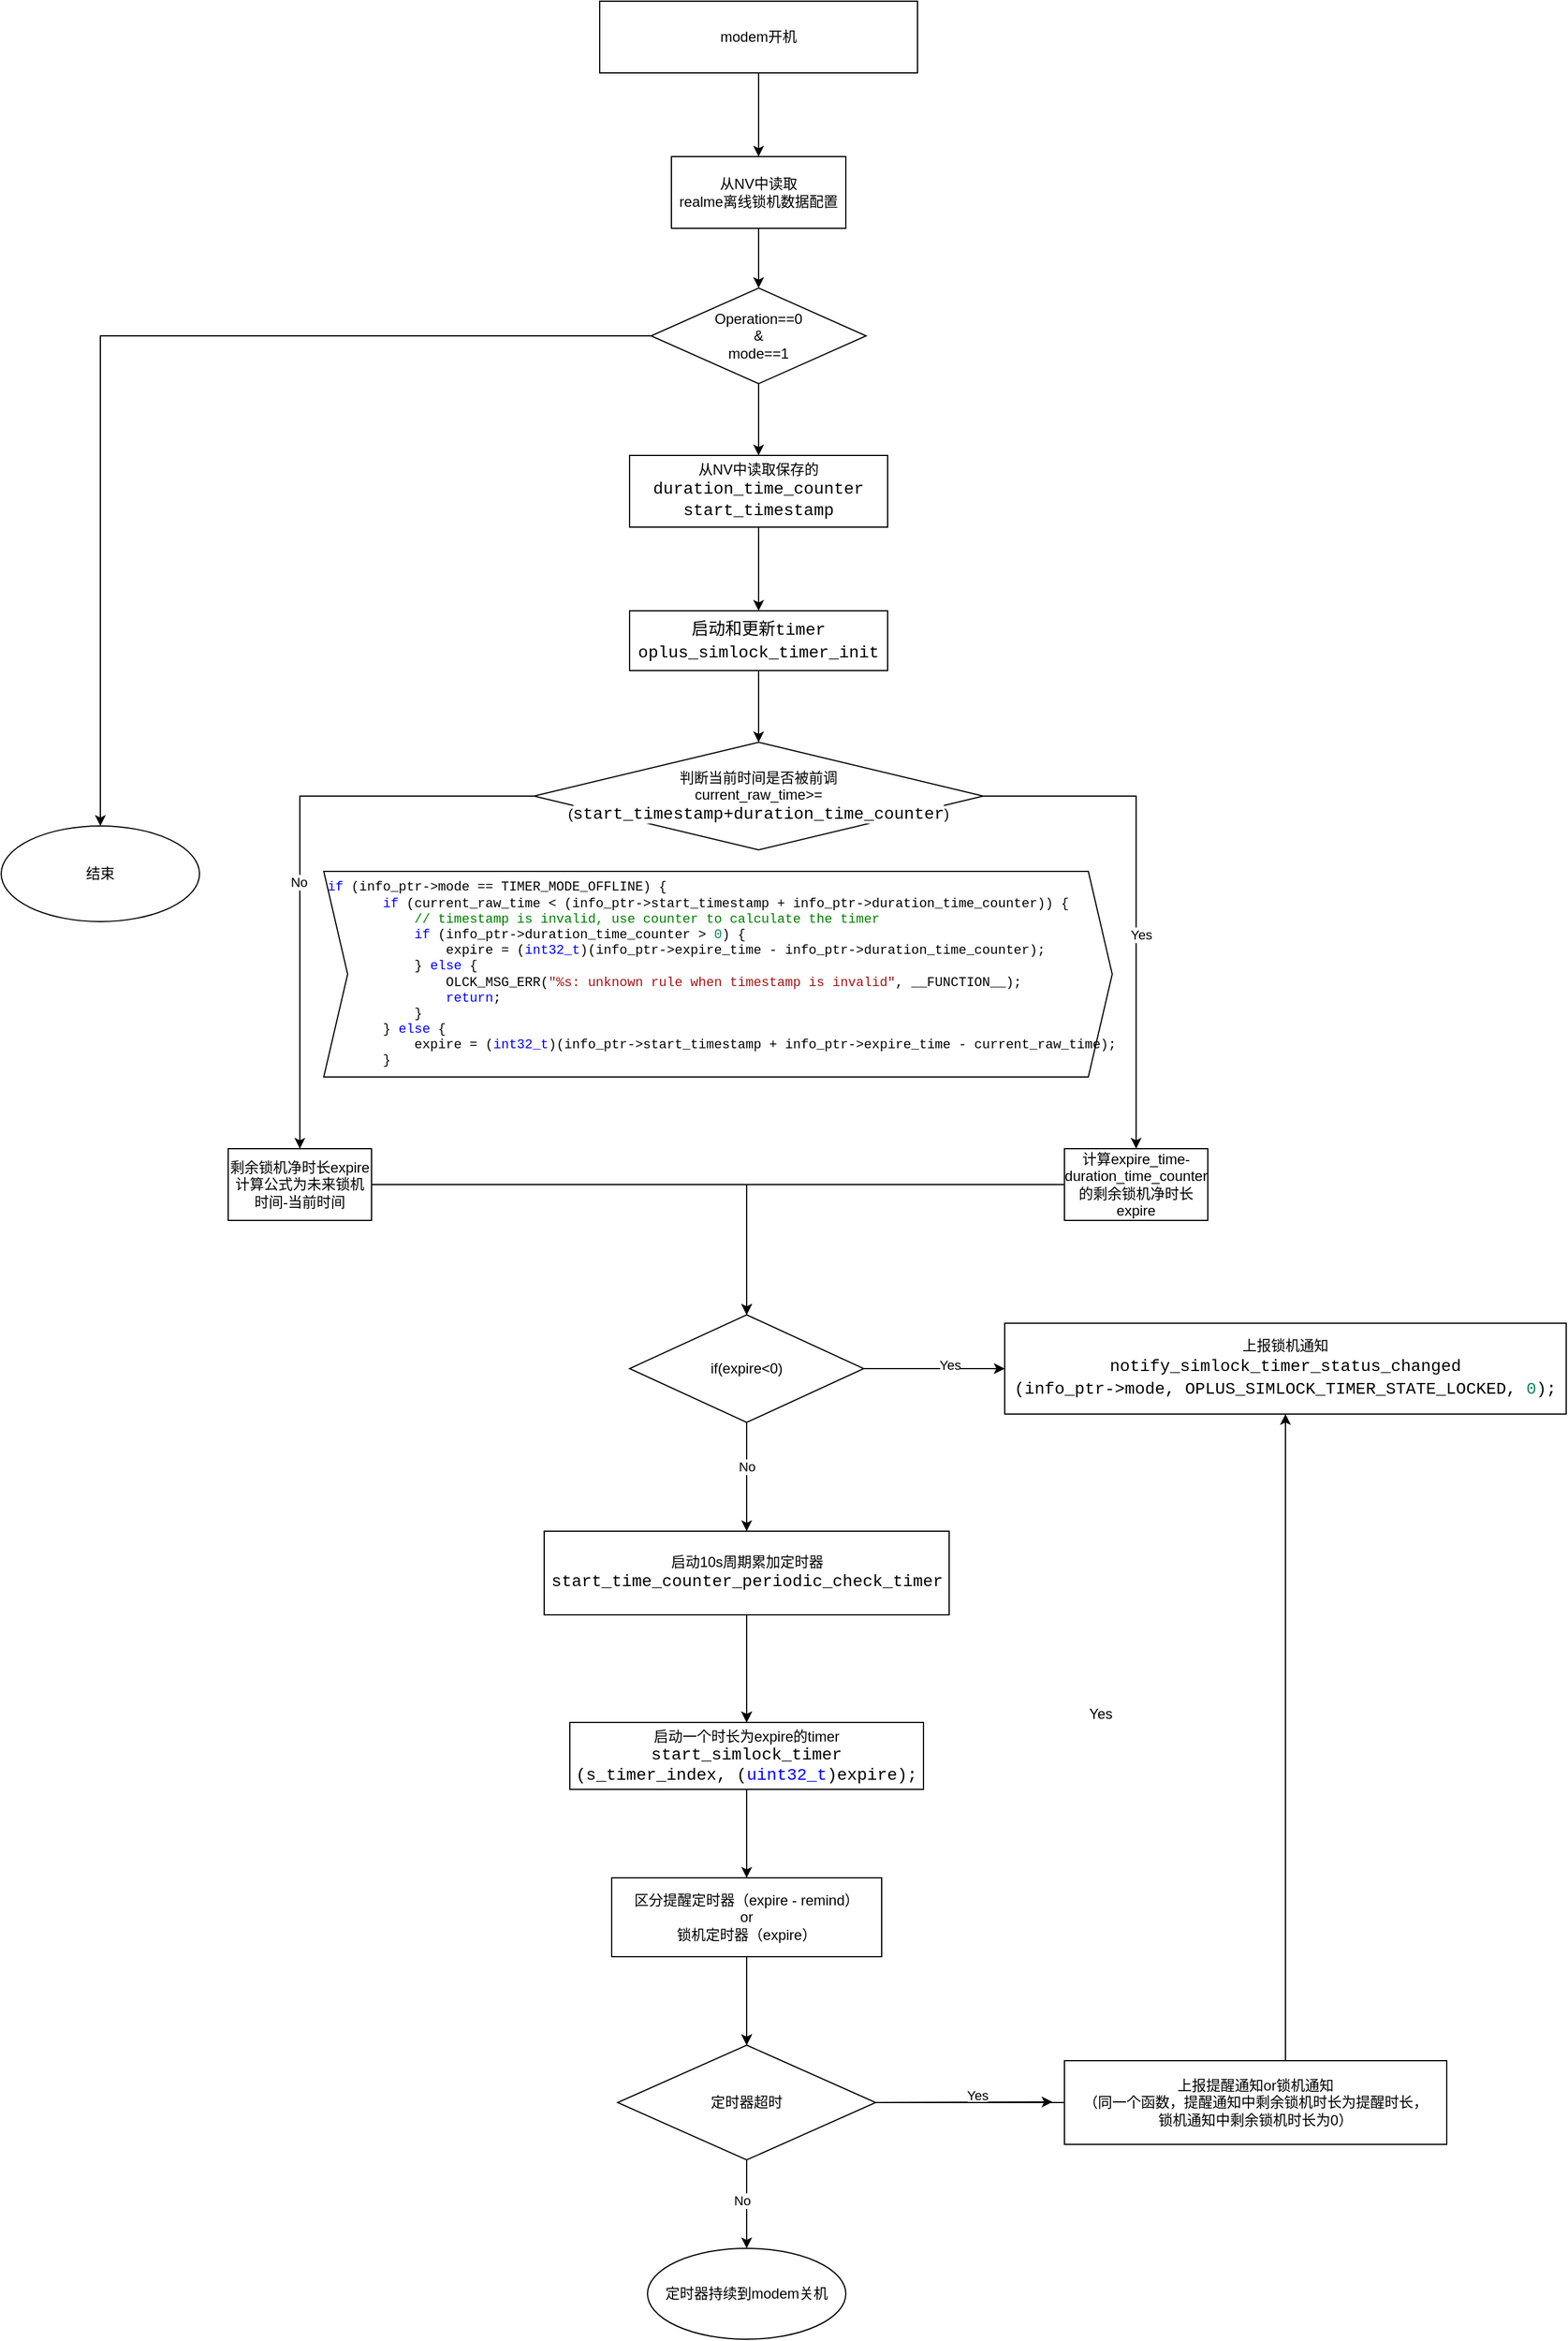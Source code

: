 <mxfile version="24.7.7">
  <diagram name="第 1 页" id="qGLRZSGBIb6sqEb73nAY">
    <mxGraphModel dx="2561" dy="995" grid="1" gridSize="10" guides="1" tooltips="1" connect="1" arrows="1" fold="1" page="1" pageScale="1" pageWidth="827" pageHeight="1169" math="0" shadow="0">
      <root>
        <mxCell id="0" />
        <mxCell id="1" parent="0" />
        <mxCell id="Ixe8CfQsJjF_cKo8F8-q-3" value="" style="edgeStyle=orthogonalEdgeStyle;rounded=0;orthogonalLoop=1;jettySize=auto;html=1;" edge="1" parent="1" source="Ixe8CfQsJjF_cKo8F8-q-1" target="Ixe8CfQsJjF_cKo8F8-q-2">
          <mxGeometry relative="1" as="geometry" />
        </mxCell>
        <mxCell id="Ixe8CfQsJjF_cKo8F8-q-1" value="modem开机" style="rounded=0;whiteSpace=wrap;html=1;" vertex="1" parent="1">
          <mxGeometry x="281" y="70" width="266" height="60" as="geometry" />
        </mxCell>
        <mxCell id="Ixe8CfQsJjF_cKo8F8-q-5" value="" style="edgeStyle=orthogonalEdgeStyle;rounded=0;orthogonalLoop=1;jettySize=auto;html=1;" edge="1" parent="1" source="Ixe8CfQsJjF_cKo8F8-q-2" target="Ixe8CfQsJjF_cKo8F8-q-4">
          <mxGeometry relative="1" as="geometry" />
        </mxCell>
        <mxCell id="Ixe8CfQsJjF_cKo8F8-q-2" value="从NV中读取&lt;div&gt;realme离线锁机数据配置&lt;/div&gt;" style="whiteSpace=wrap;html=1;rounded=0;" vertex="1" parent="1">
          <mxGeometry x="341" y="200" width="146" height="60" as="geometry" />
        </mxCell>
        <mxCell id="Ixe8CfQsJjF_cKo8F8-q-7" value="" style="edgeStyle=orthogonalEdgeStyle;rounded=0;orthogonalLoop=1;jettySize=auto;html=1;" edge="1" parent="1" source="Ixe8CfQsJjF_cKo8F8-q-4" target="Ixe8CfQsJjF_cKo8F8-q-6">
          <mxGeometry relative="1" as="geometry" />
        </mxCell>
        <mxCell id="Ixe8CfQsJjF_cKo8F8-q-10" value="" style="edgeStyle=orthogonalEdgeStyle;rounded=0;orthogonalLoop=1;jettySize=auto;html=1;" edge="1" parent="1" source="Ixe8CfQsJjF_cKo8F8-q-4" target="Ixe8CfQsJjF_cKo8F8-q-9">
          <mxGeometry relative="1" as="geometry" />
        </mxCell>
        <mxCell id="Ixe8CfQsJjF_cKo8F8-q-4" value="Operation==0&lt;div&gt;&amp;amp;&lt;div&gt;mode==1&lt;/div&gt;&lt;/div&gt;" style="rhombus;whiteSpace=wrap;html=1;rounded=0;" vertex="1" parent="1">
          <mxGeometry x="324" y="310" width="180" height="80" as="geometry" />
        </mxCell>
        <mxCell id="Ixe8CfQsJjF_cKo8F8-q-12" value="" style="edgeStyle=orthogonalEdgeStyle;rounded=0;orthogonalLoop=1;jettySize=auto;html=1;" edge="1" parent="1" source="Ixe8CfQsJjF_cKo8F8-q-6" target="Ixe8CfQsJjF_cKo8F8-q-11">
          <mxGeometry relative="1" as="geometry" />
        </mxCell>
        <mxCell id="Ixe8CfQsJjF_cKo8F8-q-6" value="从NV中读取保存的&lt;div&gt;&lt;span style=&quot;font-size: 14px; background-color: rgb(255, 255, 255); font-family: Consolas, &amp;quot;Courier New&amp;quot;, monospace; white-space: pre;&quot;&gt;duration_time_counter&lt;/span&gt;&lt;div style=&quot;font-size: 14px;&quot;&gt;&lt;div style=&quot;background-color: rgb(255, 255, 255); font-family: Consolas, &amp;quot;Courier New&amp;quot;, monospace; line-height: 19px; white-space: pre;&quot;&gt;start_timestamp&lt;/div&gt;&lt;/div&gt;&lt;/div&gt;" style="whiteSpace=wrap;html=1;rounded=0;" vertex="1" parent="1">
          <mxGeometry x="306" y="450" width="216" height="60" as="geometry" />
        </mxCell>
        <mxCell id="Ixe8CfQsJjF_cKo8F8-q-15" value="" style="edgeStyle=orthogonalEdgeStyle;rounded=0;orthogonalLoop=1;jettySize=auto;html=1;" edge="1" parent="1" source="Ixe8CfQsJjF_cKo8F8-q-8" target="Ixe8CfQsJjF_cKo8F8-q-14">
          <mxGeometry relative="1" as="geometry" />
        </mxCell>
        <mxCell id="Ixe8CfQsJjF_cKo8F8-q-18" value="No" style="edgeLabel;html=1;align=center;verticalAlign=middle;resizable=0;points=[];" vertex="1" connectable="0" parent="Ixe8CfQsJjF_cKo8F8-q-15">
          <mxGeometry x="0.089" y="-1" relative="1" as="geometry">
            <mxPoint as="offset" />
          </mxGeometry>
        </mxCell>
        <mxCell id="Ixe8CfQsJjF_cKo8F8-q-17" value="" style="edgeStyle=orthogonalEdgeStyle;rounded=0;orthogonalLoop=1;jettySize=auto;html=1;" edge="1" parent="1" source="Ixe8CfQsJjF_cKo8F8-q-8" target="Ixe8CfQsJjF_cKo8F8-q-16">
          <mxGeometry relative="1" as="geometry" />
        </mxCell>
        <mxCell id="Ixe8CfQsJjF_cKo8F8-q-23" value="Yes" style="edgeLabel;html=1;align=center;verticalAlign=middle;resizable=0;points=[];" vertex="1" connectable="0" parent="Ixe8CfQsJjF_cKo8F8-q-17">
          <mxGeometry x="0.151" y="4" relative="1" as="geometry">
            <mxPoint as="offset" />
          </mxGeometry>
        </mxCell>
        <mxCell id="Ixe8CfQsJjF_cKo8F8-q-8" value="&lt;div&gt;判断当前时间是否被前调&lt;/div&gt;current_raw_time&amp;gt;=(&lt;span style=&quot;font-family: Consolas, &amp;quot;Courier New&amp;quot;, monospace; font-size: 14px; white-space: pre; background-color: rgb(255, 255, 255);&quot;&gt;start_timestamp+&lt;/span&gt;&lt;span style=&quot;font-family: Consolas, &amp;quot;Courier New&amp;quot;, monospace; font-size: 14px; white-space: pre; background-color: rgb(255, 255, 255);&quot;&gt;duration_time_counter&lt;/span&gt;)" style="rhombus;whiteSpace=wrap;html=1;rounded=0;" vertex="1" parent="1">
          <mxGeometry x="226" y="690" width="376" height="90" as="geometry" />
        </mxCell>
        <mxCell id="Ixe8CfQsJjF_cKo8F8-q-9" value="结束" style="ellipse;whiteSpace=wrap;html=1;rounded=0;" vertex="1" parent="1">
          <mxGeometry x="-220" y="760" width="166" height="80" as="geometry" />
        </mxCell>
        <mxCell id="Ixe8CfQsJjF_cKo8F8-q-13" style="edgeStyle=orthogonalEdgeStyle;rounded=0;orthogonalLoop=1;jettySize=auto;html=1;exitX=0.5;exitY=1;exitDx=0;exitDy=0;entryX=0.5;entryY=0;entryDx=0;entryDy=0;" edge="1" parent="1" source="Ixe8CfQsJjF_cKo8F8-q-11" target="Ixe8CfQsJjF_cKo8F8-q-8">
          <mxGeometry relative="1" as="geometry" />
        </mxCell>
        <mxCell id="Ixe8CfQsJjF_cKo8F8-q-11" value="&lt;div style=&quot;background-color: rgb(255, 255, 255); font-family: Consolas, &amp;quot;Courier New&amp;quot;, monospace; font-size: 14px; line-height: 19px; white-space: pre;&quot;&gt;启动和更新timer&lt;/div&gt;&lt;div style=&quot;background-color: rgb(255, 255, 255); font-family: Consolas, &amp;quot;Courier New&amp;quot;, monospace; font-size: 14px; line-height: 19px; white-space: pre;&quot;&gt;oplus_simlock_timer_init&lt;/div&gt;" style="whiteSpace=wrap;html=1;rounded=0;" vertex="1" parent="1">
          <mxGeometry x="306" y="580" width="216" height="50" as="geometry" />
        </mxCell>
        <mxCell id="Ixe8CfQsJjF_cKo8F8-q-28" style="edgeStyle=orthogonalEdgeStyle;rounded=0;orthogonalLoop=1;jettySize=auto;html=1;exitX=1;exitY=0.5;exitDx=0;exitDy=0;entryX=0.5;entryY=0;entryDx=0;entryDy=0;" edge="1" parent="1" source="Ixe8CfQsJjF_cKo8F8-q-14" target="Ixe8CfQsJjF_cKo8F8-q-24">
          <mxGeometry relative="1" as="geometry" />
        </mxCell>
        <mxCell id="Ixe8CfQsJjF_cKo8F8-q-14" value="剩余锁机净时长expire计算公式为未来锁机时间-当前时间" style="whiteSpace=wrap;html=1;rounded=0;" vertex="1" parent="1">
          <mxGeometry x="-30" y="1030" width="120" height="60" as="geometry" />
        </mxCell>
        <mxCell id="Ixe8CfQsJjF_cKo8F8-q-29" style="edgeStyle=orthogonalEdgeStyle;rounded=0;orthogonalLoop=1;jettySize=auto;html=1;exitX=0;exitY=0.5;exitDx=0;exitDy=0;entryX=0.5;entryY=0;entryDx=0;entryDy=0;" edge="1" parent="1" source="Ixe8CfQsJjF_cKo8F8-q-16" target="Ixe8CfQsJjF_cKo8F8-q-24">
          <mxGeometry relative="1" as="geometry" />
        </mxCell>
        <mxCell id="Ixe8CfQsJjF_cKo8F8-q-16" value="计算expire_time-duration_time_counter的剩余锁机净时长expire" style="whiteSpace=wrap;html=1;rounded=0;" vertex="1" parent="1">
          <mxGeometry x="670" y="1030" width="120" height="60" as="geometry" />
        </mxCell>
        <mxCell id="Ixe8CfQsJjF_cKo8F8-q-19" value="Yes" style="text;html=1;align=center;verticalAlign=middle;resizable=0;points=[];autosize=1;strokeColor=none;fillColor=none;" vertex="1" parent="1">
          <mxGeometry x="660" y="798" width="40" height="30" as="geometry" />
        </mxCell>
        <mxCell id="Ixe8CfQsJjF_cKo8F8-q-22" value="&lt;div style=&quot;font-family: Consolas, &amp;quot;Courier New&amp;quot;, monospace; text-align: left; white-space: pre; font-size: 11px;&quot;&gt;&lt;font style=&quot;font-size: 11px;&quot;&gt;&amp;nbsp;&lt;span style=&quot;color: rgb(0, 0, 255); font-size: 11px;&quot;&gt;if&lt;/span&gt; (info_ptr-&amp;gt;mode == TIMER_MODE_OFFLINE) {&lt;/font&gt;&lt;/div&gt;&lt;div style=&quot;font-family: Consolas, &amp;quot;Courier New&amp;quot;, monospace; text-align: left; white-space: pre; font-size: 11px;&quot;&gt;&lt;font style=&quot;font-size: 11px;&quot;&gt;&amp;nbsp; &amp;nbsp; &amp;nbsp; &amp;nbsp; &lt;span style=&quot;color: rgb(0, 0, 255); font-size: 11px;&quot;&gt;if&lt;/span&gt; (current_raw_time &amp;lt; (info_ptr-&amp;gt;start_timestamp + info_ptr-&amp;gt;duration_time_counter)) {&lt;/font&gt;&lt;/div&gt;&lt;div style=&quot;font-family: Consolas, &amp;quot;Courier New&amp;quot;, monospace; text-align: left; white-space: pre; font-size: 11px;&quot;&gt;&lt;font style=&quot;font-size: 11px;&quot;&gt;&amp;nbsp; &amp;nbsp; &amp;nbsp; &amp;nbsp; &amp;nbsp; &amp;nbsp; &lt;span style=&quot;color: rgb(0, 128, 0); font-size: 11px;&quot;&gt;// timestamp is invalid, use counter to calculate the timer&lt;/span&gt;&lt;/font&gt;&lt;/div&gt;&lt;div style=&quot;font-family: Consolas, &amp;quot;Courier New&amp;quot;, monospace; text-align: left; white-space: pre; font-size: 11px;&quot;&gt;&lt;font style=&quot;font-size: 11px;&quot;&gt;&amp;nbsp; &amp;nbsp; &amp;nbsp; &amp;nbsp; &amp;nbsp; &amp;nbsp; &lt;span style=&quot;color: rgb(0, 0, 255); font-size: 11px;&quot;&gt;if&lt;/span&gt; (info_ptr-&amp;gt;duration_time_counter &amp;gt; &lt;span style=&quot;color: rgb(9, 134, 88); font-size: 11px;&quot;&gt;0&lt;/span&gt;) {&lt;/font&gt;&lt;/div&gt;&lt;div style=&quot;font-family: Consolas, &amp;quot;Courier New&amp;quot;, monospace; text-align: left; white-space: pre; font-size: 11px;&quot;&gt;&lt;font style=&quot;font-size: 11px;&quot;&gt;&amp;nbsp; &amp;nbsp; &amp;nbsp; &amp;nbsp; &amp;nbsp; &amp;nbsp; &amp;nbsp; &amp;nbsp; expire = (&lt;span style=&quot;color: rgb(0, 0, 255); font-size: 11px;&quot;&gt;int32_t&lt;/span&gt;)(info_ptr-&amp;gt;expire_time - info_ptr-&amp;gt;duration_time_counter);&lt;/font&gt;&lt;/div&gt;&lt;div style=&quot;font-family: Consolas, &amp;quot;Courier New&amp;quot;, monospace; text-align: left; white-space: pre; font-size: 11px;&quot;&gt;&lt;font style=&quot;font-size: 11px;&quot;&gt;&amp;nbsp; &amp;nbsp; &amp;nbsp; &amp;nbsp; &amp;nbsp; &amp;nbsp; } &lt;span style=&quot;color: rgb(0, 0, 255); font-size: 11px;&quot;&gt;else&lt;/span&gt; {&lt;/font&gt;&lt;/div&gt;&lt;div style=&quot;font-family: Consolas, &amp;quot;Courier New&amp;quot;, monospace; text-align: left; white-space: pre; font-size: 11px;&quot;&gt;&lt;font style=&quot;font-size: 11px;&quot;&gt;&amp;nbsp; &amp;nbsp; &amp;nbsp; &amp;nbsp; &amp;nbsp; &amp;nbsp; &amp;nbsp; &amp;nbsp; OLCK_MSG_ERR(&lt;span style=&quot;color: rgb(163, 21, 21); font-size: 11px;&quot;&gt;&quot;%s: unknown rule when timestamp is invalid&quot;&lt;/span&gt;, __FUNCTION__);&lt;/font&gt;&lt;/div&gt;&lt;div style=&quot;font-family: Consolas, &amp;quot;Courier New&amp;quot;, monospace; text-align: left; white-space: pre; font-size: 11px;&quot;&gt;&lt;font style=&quot;font-size: 11px;&quot;&gt;&amp;nbsp; &amp;nbsp; &amp;nbsp; &amp;nbsp; &amp;nbsp; &amp;nbsp; &amp;nbsp; &amp;nbsp; &lt;span style=&quot;color: rgb(0, 0, 255); font-size: 11px;&quot;&gt;return&lt;/span&gt;;&lt;/font&gt;&lt;/div&gt;&lt;div style=&quot;font-family: Consolas, &amp;quot;Courier New&amp;quot;, monospace; text-align: left; white-space: pre; font-size: 11px;&quot;&gt;&lt;font style=&quot;font-size: 11px;&quot;&gt;&amp;nbsp; &amp;nbsp; &amp;nbsp; &amp;nbsp; &amp;nbsp; &amp;nbsp; }&lt;/font&gt;&lt;/div&gt;&lt;div style=&quot;font-family: Consolas, &amp;quot;Courier New&amp;quot;, monospace; text-align: left; white-space: pre; font-size: 11px;&quot;&gt;&lt;font style=&quot;font-size: 11px;&quot;&gt;&amp;nbsp; &amp;nbsp; &amp;nbsp; &amp;nbsp; } &lt;span style=&quot;color: rgb(0, 0, 255); font-size: 11px;&quot;&gt;else&lt;/span&gt; {&lt;/font&gt;&lt;/div&gt;&lt;div style=&quot;font-family: Consolas, &amp;quot;Courier New&amp;quot;, monospace; text-align: left; white-space: pre; font-size: 11px;&quot;&gt;&lt;font style=&quot;font-size: 11px;&quot;&gt;&amp;nbsp; &amp;nbsp; &amp;nbsp; &amp;nbsp; &amp;nbsp; &amp;nbsp; expire = (&lt;span style=&quot;color: rgb(0, 0, 255); font-size: 11px;&quot;&gt;int32_t&lt;/span&gt;)(info_ptr-&amp;gt;start_timestamp + info_ptr-&amp;gt;expire_time - current_raw_time);&lt;/font&gt;&lt;/div&gt;&lt;div style=&quot;font-family: Consolas, &amp;quot;Courier New&amp;quot;, monospace; text-align: left; white-space: pre; font-size: 11px;&quot;&gt;&lt;font style=&quot;font-size: 11px;&quot;&gt;&amp;nbsp; &amp;nbsp; &amp;nbsp; &amp;nbsp; }&lt;/font&gt;&lt;/div&gt;" style="shape=step;perimeter=stepPerimeter;whiteSpace=wrap;html=1;fixedSize=1;" vertex="1" parent="1">
          <mxGeometry x="50" y="798" width="660" height="172" as="geometry" />
        </mxCell>
        <mxCell id="Ixe8CfQsJjF_cKo8F8-q-33" value="" style="edgeStyle=orthogonalEdgeStyle;rounded=0;orthogonalLoop=1;jettySize=auto;html=1;" edge="1" parent="1" source="Ixe8CfQsJjF_cKo8F8-q-24" target="Ixe8CfQsJjF_cKo8F8-q-32">
          <mxGeometry relative="1" as="geometry" />
        </mxCell>
        <mxCell id="Ixe8CfQsJjF_cKo8F8-q-34" value="Yes" style="edgeLabel;html=1;align=center;verticalAlign=middle;resizable=0;points=[];" vertex="1" connectable="0" parent="Ixe8CfQsJjF_cKo8F8-q-33">
          <mxGeometry x="0.22" y="3" relative="1" as="geometry">
            <mxPoint as="offset" />
          </mxGeometry>
        </mxCell>
        <mxCell id="Ixe8CfQsJjF_cKo8F8-q-31" value="" style="edgeStyle=orthogonalEdgeStyle;rounded=0;orthogonalLoop=1;jettySize=auto;html=1;" edge="1" parent="1" source="Ixe8CfQsJjF_cKo8F8-q-24" target="Ixe8CfQsJjF_cKo8F8-q-30">
          <mxGeometry relative="1" as="geometry" />
        </mxCell>
        <mxCell id="Ixe8CfQsJjF_cKo8F8-q-35" value="No" style="edgeLabel;html=1;align=center;verticalAlign=middle;resizable=0;points=[];" connectable="0" vertex="1" parent="Ixe8CfQsJjF_cKo8F8-q-31">
          <mxGeometry x="-0.158" y="-1" relative="1" as="geometry">
            <mxPoint as="offset" />
          </mxGeometry>
        </mxCell>
        <mxCell id="Ixe8CfQsJjF_cKo8F8-q-51" style="edgeStyle=orthogonalEdgeStyle;rounded=0;orthogonalLoop=1;jettySize=auto;html=1;exitX=0.5;exitY=1;exitDx=0;exitDy=0;entryX=0.5;entryY=0;entryDx=0;entryDy=0;" edge="1" parent="1" source="Ixe8CfQsJjF_cKo8F8-q-24" target="Ixe8CfQsJjF_cKo8F8-q-50">
          <mxGeometry relative="1" as="geometry" />
        </mxCell>
        <mxCell id="Ixe8CfQsJjF_cKo8F8-q-52" value="No" style="edgeLabel;html=1;align=center;verticalAlign=middle;resizable=0;points=[];" vertex="1" connectable="0" parent="Ixe8CfQsJjF_cKo8F8-q-51">
          <mxGeometry x="-0.198" relative="1" as="geometry">
            <mxPoint as="offset" />
          </mxGeometry>
        </mxCell>
        <mxCell id="Ixe8CfQsJjF_cKo8F8-q-24" value="if(expire&amp;lt;0)" style="rhombus;whiteSpace=wrap;html=1;rounded=0;" vertex="1" parent="1">
          <mxGeometry x="306" y="1169" width="196" height="90" as="geometry" />
        </mxCell>
        <mxCell id="Ixe8CfQsJjF_cKo8F8-q-43" value="" style="edgeStyle=orthogonalEdgeStyle;rounded=0;orthogonalLoop=1;jettySize=auto;html=1;" edge="1" parent="1" source="Ixe8CfQsJjF_cKo8F8-q-30" target="Ixe8CfQsJjF_cKo8F8-q-42">
          <mxGeometry relative="1" as="geometry" />
        </mxCell>
        <mxCell id="Ixe8CfQsJjF_cKo8F8-q-37" value="" style="edgeStyle=orthogonalEdgeStyle;rounded=0;orthogonalLoop=1;jettySize=auto;html=1;" edge="1" parent="1" source="Ixe8CfQsJjF_cKo8F8-q-30" target="Ixe8CfQsJjF_cKo8F8-q-36">
          <mxGeometry relative="1" as="geometry" />
        </mxCell>
        <mxCell id="Ixe8CfQsJjF_cKo8F8-q-30" value="启动一个时长为expire的timer&lt;div&gt;&lt;span style=&quot;background-color: rgb(255, 255, 255); font-family: Consolas, &amp;quot;Courier New&amp;quot;, monospace; font-size: 14px; white-space: pre;&quot;&gt;start_simlock_timer&lt;/span&gt;&lt;div&gt;&lt;span style=&quot;background-color: rgb(255, 255, 255); font-family: Consolas, &amp;quot;Courier New&amp;quot;, monospace; font-size: 14px; white-space: pre;&quot;&gt;(s_timer_index, (&lt;/span&gt;&lt;span style=&quot;font-family: Consolas, &amp;quot;Courier New&amp;quot;, monospace; font-size: 14px; white-space: pre; color: rgb(0, 0, 255);&quot;&gt;uint32_t&lt;/span&gt;&lt;span style=&quot;background-color: rgb(255, 255, 255); font-family: Consolas, &amp;quot;Courier New&amp;quot;, monospace; font-size: 14px; white-space: pre;&quot;&gt;)expire);&lt;/span&gt;&lt;/div&gt;&lt;/div&gt;" style="whiteSpace=wrap;html=1;rounded=0;" vertex="1" parent="1">
          <mxGeometry x="256" y="1510" width="296" height="56" as="geometry" />
        </mxCell>
        <mxCell id="Ixe8CfQsJjF_cKo8F8-q-32" value="上报锁机通知&lt;div&gt;&lt;div style=&quot;background-color: rgb(255, 255, 255); font-family: Consolas, &amp;quot;Courier New&amp;quot;, monospace; font-size: 14px; line-height: 19px; white-space: pre;&quot;&gt;notify_simlock_timer_status_changed&lt;/div&gt;&lt;div style=&quot;background-color: rgb(255, 255, 255); font-family: Consolas, &amp;quot;Courier New&amp;quot;, monospace; font-size: 14px; line-height: 19px; white-space: pre;&quot;&gt;(info_ptr-&amp;gt;mode, OPLUS_SIMLOCK_TIMER_STATE_LOCKED, &lt;span style=&quot;color: #098658;&quot;&gt;0&lt;/span&gt;);&lt;/div&gt;&lt;/div&gt;" style="whiteSpace=wrap;html=1;rounded=0;" vertex="1" parent="1">
          <mxGeometry x="620" y="1176" width="470" height="76" as="geometry" />
        </mxCell>
        <mxCell id="Ixe8CfQsJjF_cKo8F8-q-39" value="" style="edgeStyle=orthogonalEdgeStyle;rounded=0;orthogonalLoop=1;jettySize=auto;html=1;" edge="1" parent="1" source="Ixe8CfQsJjF_cKo8F8-q-36" target="Ixe8CfQsJjF_cKo8F8-q-38">
          <mxGeometry relative="1" as="geometry" />
        </mxCell>
        <mxCell id="Ixe8CfQsJjF_cKo8F8-q-48" value="No" style="edgeLabel;html=1;align=center;verticalAlign=middle;resizable=0;points=[];" vertex="1" connectable="0" parent="Ixe8CfQsJjF_cKo8F8-q-39">
          <mxGeometry x="-0.081" y="-4" relative="1" as="geometry">
            <mxPoint as="offset" />
          </mxGeometry>
        </mxCell>
        <mxCell id="Ixe8CfQsJjF_cKo8F8-q-46" style="edgeStyle=orthogonalEdgeStyle;rounded=0;orthogonalLoop=1;jettySize=auto;html=1;exitX=1;exitY=0.5;exitDx=0;exitDy=0;" edge="1" parent="1" source="Ixe8CfQsJjF_cKo8F8-q-36">
          <mxGeometry relative="1" as="geometry">
            <mxPoint x="660" y="1827.5" as="targetPoint" />
          </mxGeometry>
        </mxCell>
        <mxCell id="Ixe8CfQsJjF_cKo8F8-q-47" value="Yes" style="edgeLabel;html=1;align=center;verticalAlign=middle;resizable=0;points=[];" vertex="1" connectable="0" parent="Ixe8CfQsJjF_cKo8F8-q-46">
          <mxGeometry x="0.142" y="6" relative="1" as="geometry">
            <mxPoint as="offset" />
          </mxGeometry>
        </mxCell>
        <mxCell id="Ixe8CfQsJjF_cKo8F8-q-40" style="edgeStyle=orthogonalEdgeStyle;rounded=0;orthogonalLoop=1;jettySize=auto;html=1;exitX=1;exitY=0.5;exitDx=0;exitDy=0;entryX=0.5;entryY=1;entryDx=0;entryDy=0;" edge="1" parent="1" source="Ixe8CfQsJjF_cKo8F8-q-36" target="Ixe8CfQsJjF_cKo8F8-q-32">
          <mxGeometry relative="1" as="geometry" />
        </mxCell>
        <mxCell id="Ixe8CfQsJjF_cKo8F8-q-36" value="&lt;div&gt;&lt;span style=&quot;background-color: initial;&quot;&gt;定时器超时&lt;/span&gt;&lt;br&gt;&lt;/div&gt;" style="rhombus;whiteSpace=wrap;html=1;rounded=0;" vertex="1" parent="1">
          <mxGeometry x="296" y="1780" width="216" height="96" as="geometry" />
        </mxCell>
        <mxCell id="Ixe8CfQsJjF_cKo8F8-q-38" value="定时器持续到modem关机" style="ellipse;whiteSpace=wrap;html=1;rounded=0;" vertex="1" parent="1">
          <mxGeometry x="321" y="1950" width="166" height="76" as="geometry" />
        </mxCell>
        <mxCell id="Ixe8CfQsJjF_cKo8F8-q-44" style="edgeStyle=orthogonalEdgeStyle;rounded=0;orthogonalLoop=1;jettySize=auto;html=1;exitX=0.5;exitY=1;exitDx=0;exitDy=0;entryX=0.5;entryY=0;entryDx=0;entryDy=0;" edge="1" parent="1" source="Ixe8CfQsJjF_cKo8F8-q-42" target="Ixe8CfQsJjF_cKo8F8-q-36">
          <mxGeometry relative="1" as="geometry" />
        </mxCell>
        <mxCell id="Ixe8CfQsJjF_cKo8F8-q-41" value="Yes" style="text;html=1;align=center;verticalAlign=middle;resizable=0;points=[];autosize=1;strokeColor=none;fillColor=none;" vertex="1" parent="1">
          <mxGeometry x="680" y="1488" width="40" height="30" as="geometry" />
        </mxCell>
        <mxCell id="Ixe8CfQsJjF_cKo8F8-q-42" value="区分提醒定时器（expire - remind）&lt;div&gt;or&lt;/div&gt;&lt;div&gt;锁机定时器（&lt;span style=&quot;background-color: initial;&quot;&gt;expire&lt;/span&gt;&lt;span style=&quot;background-color: initial;&quot;&gt;）&lt;/span&gt;&lt;/div&gt;" style="whiteSpace=wrap;html=1;rounded=0;" vertex="1" parent="1">
          <mxGeometry x="291" y="1640" width="226" height="66" as="geometry" />
        </mxCell>
        <mxCell id="Ixe8CfQsJjF_cKo8F8-q-45" value="上报提醒通知or锁机通知&lt;div&gt;（同一个函数，提醒通知中剩余锁机时长为提醒时长，&lt;/div&gt;&lt;div&gt;锁机通知中剩余锁机时长为0）&lt;/div&gt;" style="whiteSpace=wrap;html=1;rounded=0;" vertex="1" parent="1">
          <mxGeometry x="670" y="1793" width="320" height="70" as="geometry" />
        </mxCell>
        <mxCell id="Ixe8CfQsJjF_cKo8F8-q-53" style="edgeStyle=orthogonalEdgeStyle;rounded=0;orthogonalLoop=1;jettySize=auto;html=1;exitX=0.5;exitY=1;exitDx=0;exitDy=0;entryX=0.5;entryY=0;entryDx=0;entryDy=0;" edge="1" parent="1" source="Ixe8CfQsJjF_cKo8F8-q-50" target="Ixe8CfQsJjF_cKo8F8-q-30">
          <mxGeometry relative="1" as="geometry" />
        </mxCell>
        <mxCell id="Ixe8CfQsJjF_cKo8F8-q-50" value="启动10s周期累加定时器&lt;div&gt;&lt;div style=&quot;background-color: rgb(255, 255, 255); font-family: Consolas, &amp;quot;Courier New&amp;quot;, monospace; font-size: 14px; line-height: 19px; white-space: pre;&quot;&gt;start_time_counter_periodic_check_timer&lt;/div&gt;&lt;/div&gt;" style="rounded=0;whiteSpace=wrap;html=1;" vertex="1" parent="1">
          <mxGeometry x="234.5" y="1350" width="339" height="70" as="geometry" />
        </mxCell>
      </root>
    </mxGraphModel>
  </diagram>
</mxfile>
